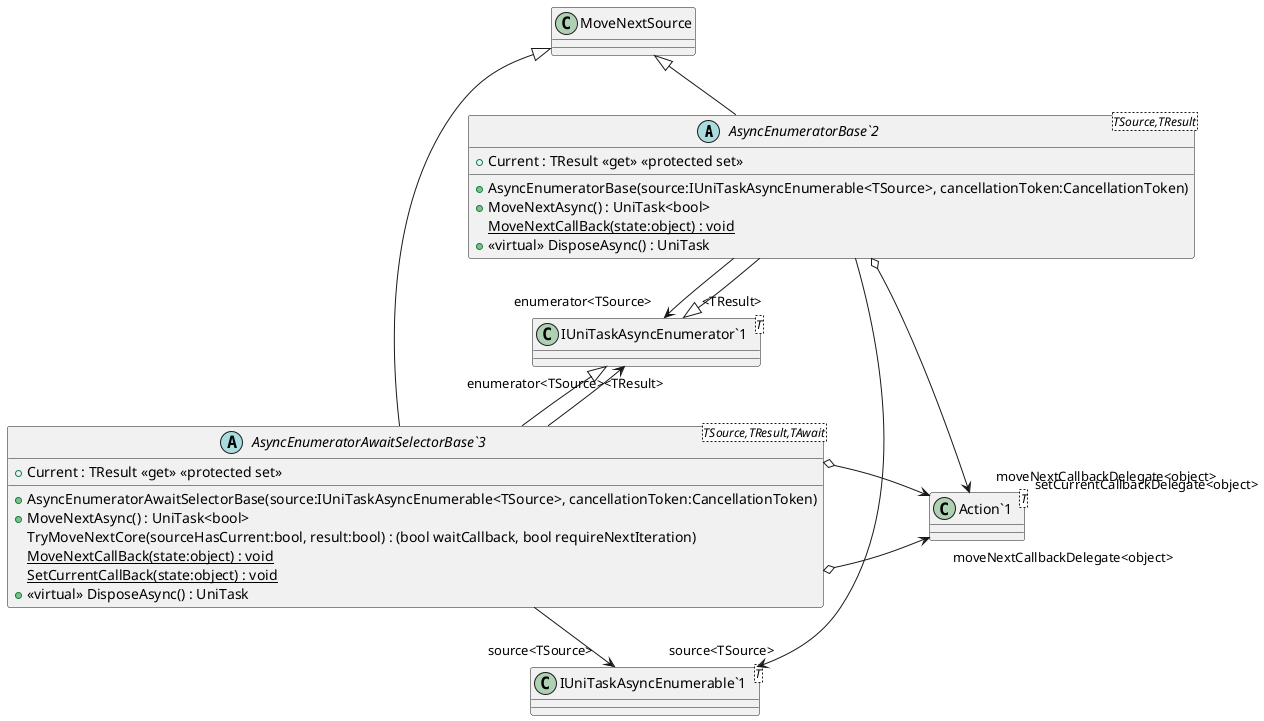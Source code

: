 @startuml
abstract class "AsyncEnumeratorBase`2"<TSource,TResult> {
    + AsyncEnumeratorBase(source:IUniTaskAsyncEnumerable<TSource>, cancellationToken:CancellationToken)
    + Current : TResult <<get>> <<protected set>>
    + MoveNextAsync() : UniTask<bool>
    {static} MoveNextCallBack(state:object) : void
    + <<virtual>> DisposeAsync() : UniTask
}
abstract class "AsyncEnumeratorAwaitSelectorBase`3"<TSource,TResult,TAwait> {
    + AsyncEnumeratorAwaitSelectorBase(source:IUniTaskAsyncEnumerable<TSource>, cancellationToken:CancellationToken)
    + Current : TResult <<get>> <<protected set>>
    + MoveNextAsync() : UniTask<bool>
    TryMoveNextCore(sourceHasCurrent:bool, result:bool) : (bool waitCallback, bool requireNextIteration)
    {static} MoveNextCallBack(state:object) : void
    {static} SetCurrentCallBack(state:object) : void
    + <<virtual>> DisposeAsync() : UniTask
}
class "IUniTaskAsyncEnumerator`1"<T> {
}
class "Action`1"<T> {
}
class "IUniTaskAsyncEnumerable`1"<T> {
}
MoveNextSource <|-- "AsyncEnumeratorBase`2"
"IUniTaskAsyncEnumerator`1" "<TResult>" <|-- "AsyncEnumeratorBase`2"
"AsyncEnumeratorBase`2" o-> "moveNextCallbackDelegate<object>" "Action`1"
"AsyncEnumeratorBase`2" --> "source<TSource>" "IUniTaskAsyncEnumerable`1"
"AsyncEnumeratorBase`2" --> "enumerator<TSource>" "IUniTaskAsyncEnumerator`1"
MoveNextSource <|-- "AsyncEnumeratorAwaitSelectorBase`3"
"IUniTaskAsyncEnumerator`1" "<TResult>" <|-- "AsyncEnumeratorAwaitSelectorBase`3"
"AsyncEnumeratorAwaitSelectorBase`3" o-> "moveNextCallbackDelegate<object>" "Action`1"
"AsyncEnumeratorAwaitSelectorBase`3" o-> "setCurrentCallbackDelegate<object>" "Action`1"
"AsyncEnumeratorAwaitSelectorBase`3" --> "source<TSource>" "IUniTaskAsyncEnumerable`1"
"AsyncEnumeratorAwaitSelectorBase`3" --> "enumerator<TSource>" "IUniTaskAsyncEnumerator`1"
@enduml
